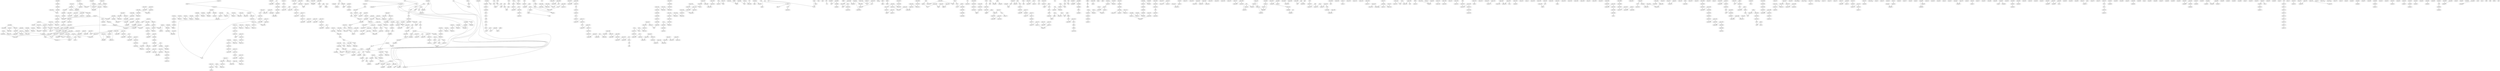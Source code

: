 digraph g
{

  /* list of nodes */
  "Int-Tn";
  "Int-Tn_1";
  "Int-Tn_2";
  "Int-Tn_3";
  "Int-Tn_4";
  "Int-Tn_6";
  "Int-Tn_7";
  "aacA-aphD";
  "aadK_2";
  "aadK_3";
  "aadK_4";
  "acm";
  "acpA_1";
  "acr3_1";
  "acr3_2";
  "adaA_4";
  "adcR";
  "agaC_5";
  "agrA";
  "alsE";
  "amt";
  "ant1";
  "aphA";
  "apt_2";
  "araC";
  "araQ_2";
  "arcB_2";
  "arsA_1";
  "arsA_2";
  "arsD_1";
  "arsD_2";
  "arsR";
  "asa1_1";
  "asa1_2";
  "asa1_3";
  "azoB";
  "baeS";
  "banIM";
  "bca";
  "bga_2";
  "bglA_1";
  "bglF_1";
  "bin3";
  "bin3_2";
  "blaI";
  "bsr";
  "cadA_2";
  "cas1";
  "cas2";
  "cas9_1";
  "cas9_2";
  "cdr_2";
  "celA_2";
  "cinA_1";
  "clpC_2";
  "clpP1";
  "cmpC";
  "copA_1";
  "copB_1";
  "copZ";
  "crp";
  "crr_2";
  "csn2";
  "csp";
  "cvfB";
  "cwlA";
  "dam";
  "dapE_2";
  "dctM";
  "dctP";
  "degA_1";
  "dfrD";
  "dgaE";
  "dgaE_1";
  "dgaE_2";
  "dgaF_1";
  "dgaF_2";
  "dinB_3";
  "dinF";
  "dinJ";
  "dnaC_3";
  "dnaJ_2";
  "doc";
  "dpnA";
  "dppE_10";
  "dppE_7";
  "dppE_9";
  "dps_2";
  "drrA_2";
  "dsbE";
  "epsJ";
  "erm";
  "esaA";
  "essB";
  "essC";
  "esxA";
  "ettA_1";
  "exoA_2";
  "exuR_2";
  "exuT";
  "fabG_1";
  "fliA";
  "frp";
  "fruA_3";
  "ftsK";
  "ftsK_2";
  "fur";
  "gabR";
  "gatA_1";
  "gatA_2";
  "gatA_3";
  "gatB_1";
  "gatC_1";
  "gatC_2";
  "gatC_3";
  "gbpA_1";
  "gelE";
  "glcB";
  "glpK_2";
  "gmuC_2";
  "gmuR_2";
  "gph_3";
  "gpmA_4";
  "group_1";
  "group_100";
  "group_1000";
  "group_1001";
  "group_1002";
  "group_1003";
  "group_1004";
  "group_1005";
  "group_1007";
  "group_1008";
  "group_1010";
  "group_1011";
  "group_1015";
  "group_1016";
  "group_1017";
  "group_1018";
  "group_1019";
  "group_1020";
  "group_1021";
  "group_1022";
  "group_1023";
  "group_1024";
  "group_1025";
  "group_1026";
  "group_1027";
  "group_1028";
  "group_1029";
  "group_1030";
  "group_1033";
  "group_1034";
  "group_1035";
  "group_1036";
  "group_1037";
  "group_1038";
  "group_1039";
  "group_1040";
  "group_1041";
  "group_1042";
  "group_1043";
  "group_1044";
  "group_1045";
  "group_1047";
  "group_1048";
  "group_1049";
  "group_105";
  "group_1050";
  "group_1053";
  "group_1054";
  "group_1055";
  "group_1056";
  "group_106";
  "group_1061";
  "group_1062";
  "group_1063";
  "group_1064";
  "group_1065";
  "group_1066";
  "group_1069";
  "group_107";
  "group_1072";
  "group_1073";
  "group_1075";
  "group_1077";
  "group_1078";
  "group_108";
  "group_1080";
  "group_1081";
  "group_1082";
  "group_1084";
  "group_1085";
  "group_1086";
  "group_1087";
  "group_1088";
  "group_1089";
  "group_109";
  "group_1090";
  "group_1091";
  "group_1092";
  "group_1093";
  "group_1095";
  "group_1096";
  "group_1097";
  "group_1098";
  "group_1099";
  "group_11";
  "group_110";
  "group_1100";
  "group_1101";
  "group_1102";
  "group_1104";
  "group_1105";
  "group_1106";
  "group_1107";
  "group_1108";
  "group_1109";
  "group_111";
  "group_1110";
  "group_1111";
  "group_1112";
  "group_1113";
  "group_1114";
  "group_1115";
  "group_1116";
  "group_1117";
  "group_1118";
  "group_1119";
  "group_112";
  "group_1120";
  "group_1122";
  "group_1123";
  "group_1124";
  "group_1125";
  "group_1126";
  "group_1127";
  "group_1128";
  "group_1129";
  "group_1130";
  "group_1131";
  "group_1132";
  "group_1133";
  "group_1134";
  "group_1135";
  "group_1136";
  "group_1137";
  "group_1138";
  "group_1139";
  "group_1140";
  "group_1141";
  "group_1142";
  "group_1143";
  "group_1144";
  "group_1147";
  "group_1148";
  "group_1150";
  "group_1152";
  "group_1153";
  "group_1154";
  "group_1156";
  "group_1157";
  "group_1158";
  "group_1159";
  "group_1160";
  "group_1161";
  "group_1162";
  "group_1165";
  "group_1166";
  "group_1170";
  "group_1172";
  "group_1173";
  "group_1174";
  "group_1175";
  "group_1176";
  "group_1177";
  "group_1178";
  "group_1179";
  "group_118";
  "group_1180";
  "group_1181";
  "group_1182";
  "group_1183";
  "group_1184";
  "group_1185";
  "group_1186";
  "group_1187";
  "group_1188";
  "group_1190";
  "group_1192";
  "group_1193";
  "group_1195";
  "group_1196";
  "group_1197";
  "group_1198";
  "group_1199";
  "group_12";
  "group_120";
  "group_1200";
  "group_1201";
  "group_1202";
  "group_1204";
  "group_1205";
  "group_1206";
  "group_1207";
  "group_1208";
  "group_1209";
  "group_1210";
  "group_1211";
  "group_1212";
  "group_1213";
  "group_1215";
  "group_1216";
  "group_1217";
  "group_1218";
  "group_1225";
  "group_1226";
  "group_1227";
  "group_1233";
  "group_1237";
  "group_1243";
  "group_1244";
  "group_1248";
  "group_1249";
  "group_1250";
  "group_1251";
  "group_1252";
  "group_1253";
  "group_1255";
  "group_1267";
  "group_1268";
  "group_1269";
  "group_1270";
  "group_1271";
  "group_1272";
  "group_1273";
  "group_1275";
  "group_1276";
  "group_1277";
  "group_1278";
  "group_1279";
  "group_128";
  "group_1280";
  "group_1281";
  "group_1282";
  "group_1284";
  "group_1285";
  "group_1286";
  "group_1287";
  "group_1288";
  "group_1289";
  "group_1290";
  "group_1291";
  "group_1292";
  "group_1293";
  "group_1297";
  "group_1298";
  "group_1299";
  "group_13";
  "group_1300";
  "group_1301";
  "group_1302";
  "group_1303";
  "group_1304";
  "group_1305";
  "group_1306";
  "group_1307";
  "group_1308";
  "group_1309";
  "group_1311";
  "group_1312";
  "group_1313";
  "group_1314";
  "group_1315";
  "group_1317";
  "group_1318";
  "group_1319";
  "group_1321";
  "group_1322";
  "group_1323";
  "group_1324";
  "group_1325";
  "group_1326";
  "group_1327";
  "group_1328";
  "group_1329";
  "group_1330";
  "group_1331";
  "group_1332";
  "group_1333";
  "group_1334";
  "group_1335";
  "group_1336";
  "group_1339";
  "group_1340";
  "group_1341";
  "group_1343";
  "group_1345";
  "group_1346";
  "group_1348";
  "group_1349";
  "group_135";
  "group_1350";
  "group_1351";
  "group_1352";
  "group_1353";
  "group_1354";
  "group_1355";
  "group_1356";
  "group_1357";
  "group_1358";
  "group_1359";
  "group_1360";
  "group_1361";
  "group_1362";
  "group_1363";
  "group_1364";
  "group_1366";
  "group_1367";
  "group_1368";
  "group_1369";
  "group_1370";
  "group_1371";
  "group_1372";
  "group_1373";
  "group_1374";
  "group_1375";
  "group_1376";
  "group_1377";
  "group_1380";
  "group_1381";
  "group_1382";
  "group_1383";
  "group_1384";
  "group_1385";
  "group_1386";
  "group_1387";
  "group_1391";
  "group_1392";
  "group_1393";
  "group_1394";
  "group_1395";
  "group_1396";
  "group_1397";
  "group_1398";
  "group_1399";
  "group_14";
  "group_140";
  "group_1400";
  "group_1401";
  "group_1402";
  "group_1404";
  "group_1405";
  "group_1406";
  "group_1407";
  "group_1408";
  "group_1409";
  "group_1410";
  "group_1411";
  "group_1412";
  "group_1413";
  "group_1414";
  "group_1415";
  "group_1416";
  "group_1417";
  "group_1418";
  "group_1419";
  "group_142";
  "group_1420";
  "group_1421";
  "group_1422";
  "group_1423";
  "group_1424";
  "group_1425";
  "group_1426";
  "group_1427";
  "group_1428";
  "group_1429";
  "group_143";
  "group_1430";
  "group_1432";
  "group_1433";
  "group_1434";
  "group_1435";
  "group_1436";
  "group_1437";
  "group_1438";
  "group_1440";
  "group_1441";
  "group_1442";
  "group_1443";
  "group_1444";
  "group_1445";
  "group_1446";
  "group_1447";
  "group_1448";
  "group_1449";
  "group_1450";
  "group_1451";
  "group_1452";
  "group_1453";
  "group_1454";
  "group_1455";
  "group_1456";
  "group_1458";
  "group_1459";
  "group_1460";
  "group_1463";
  "group_1464";
  "group_1465";
  "group_1466";
  "group_1467";
  "group_1469";
  "group_1470";
  "group_1473";
  "group_1474";
  "group_1475";
  "group_1479";
  "group_1480";
  "group_1481";
  "group_1482";
  "group_1483";
  "group_1484";
  "group_1485";
  "group_1489";
  "group_149";
  "group_1490";
  "group_1491";
  "group_1494";
  "group_1495";
  "group_1496";
  "group_1497";
  "group_1500";
  "group_1501";
  "group_1502";
  "group_1503";
  "group_1504";
  "group_1506";
  "group_1507";
  "group_1508";
  "group_1509";
  "group_1510";
  "group_1511";
  "group_1512";
  "group_1513";
  "group_1514";
  "group_1515";
  "group_1516";
  "group_1518";
  "group_1519";
  "group_1520";
  "group_1521";
  "group_1523";
  "group_1524";
  "group_1525";
  "group_1526";
  "group_1527";
  "group_1529";
  "group_1530";
  "group_1531";
  "group_1532";
  "group_1533";
  "group_1535";
  "group_1536";
  "group_1537";
  "group_1538";
  "group_1539";
  "group_1540";
  "group_1541";
  "group_1542";
  "group_1543";
  "group_1544";
  "group_1545";
  "group_1546";
  "group_1547";
  "group_1548";
  "group_1549";
  "group_155";
  "group_1550";
  "group_1551";
  "group_1552";
  "group_1553";
  "group_1554";
  "group_1555";
  "group_1558";
  "group_1559";
  "group_1561";
  "group_1562";
  "group_1563";
  "group_1567";
  "group_1568";
  "group_1570";
  "group_1571";
  "group_1573";
  "group_1574";
  "group_1575";
  "group_1577";
  "group_1584";
  "group_1585";
  "group_1586";
  "group_1587";
  "group_1588";
  "group_1589";
  "group_159";
  "group_1590";
  "group_1591";
  "group_1592";
  "group_1593";
  "group_1594";
  "group_1595";
  "group_1596";
  "group_1597";
  "group_1598";
  "group_1599";
  "group_16";
  "group_1600";
  "group_1601";
  "group_1602";
  "group_1605";
  "group_1606";
  "group_1607";
  "group_1608";
  "group_1609";
  "group_1610";
  "group_1611";
  "group_1614";
  "group_1616";
  "group_1621";
  "group_1623";
  "group_1624";
  "group_1625";
  "group_1630";
  "group_1631";
  "group_1632";
  "group_1633";
  "group_1634";
  "group_1635";
  "group_1636";
  "group_1637";
  "group_1638";
  "group_1639";
  "group_164";
  "group_1640";
  "group_1641";
  "group_1642";
  "group_1643";
  "group_1644";
  "group_1645";
  "group_1647";
  "group_1649";
  "group_165";
  "group_1653";
  "group_1654";
  "group_1660";
  "group_1661";
  "group_1662";
  "group_1663";
  "group_1664";
  "group_1665";
  "group_1666";
  "group_1667";
  "group_1668";
  "group_1669";
  "group_167";
  "group_1670";
  "group_1671";
  "group_1672";
  "group_1673";
  "group_1674";
  "group_1675";
  "group_1676";
  "group_1677";
  "group_1678";
  "group_1679";
  "group_1680";
  "group_1681";
  "group_1684";
  "group_1688";
  "group_1689";
  "group_169";
  "group_1690";
  "group_1691";
  "group_1692";
  "group_1693";
  "group_1694";
  "group_1695";
  "group_1696";
  "group_1697";
  "group_1698";
  "group_1699";
  "group_1700";
  "group_1701";
  "group_1702";
  "group_1703";
  "group_1704";
  "group_174";
  "group_176";
  "group_179";
  "group_188";
  "group_189";
  "group_19";
  "group_197";
  "group_198";
  "group_199";
  "group_2";
  "group_20";
  "group_200";
  "group_201";
  "group_204";
  "group_205";
  "group_206";
  "group_207";
  "group_208";
  "group_209";
  "group_210";
  "group_211";
  "group_212";
  "group_213";
  "group_214";
  "group_215";
  "group_216";
  "group_217";
  "group_218";
  "group_22";
  "group_222";
  "group_223";
  "group_227";
  "group_228";
  "group_229";
  "group_25";
  "group_270";
  "group_280";
  "group_291";
  "group_3";
  "group_30";
  "group_31";
  "group_32";
  "group_322";
  "group_329";
  "group_33";
  "group_331";
  "group_332";
  "group_341";
  "group_344";
  "group_350";
  "group_377";
  "group_38";
  "group_4";
  "group_40";
  "group_408";
  "group_409";
  "group_41";
  "group_410";
  "group_413";
  "group_420";
  "group_426";
  "group_43";
  "group_430";
  "group_431";
  "group_432";
  "group_433";
  "group_434";
  "group_447";
  "group_448";
  "group_450";
  "group_451";
  "group_453";
  "group_454";
  "group_457";
  "group_458";
  "group_459";
  "group_46";
  "group_460";
  "group_461";
  "group_463";
  "group_465";
  "group_466";
  "group_467";
  "group_468";
  "group_469";
  "group_47";
  "group_470";
  "group_471";
  "group_472";
  "group_474";
  "group_475";
  "group_477";
  "group_479";
  "group_48";
  "group_480";
  "group_481";
  "group_482";
  "group_483";
  "group_484";
  "group_485";
  "group_486";
  "group_487";
  "group_488";
  "group_490";
  "group_491";
  "group_493";
  "group_494";
  "group_495";
  "group_496";
  "group_498";
  "group_499";
  "group_5";
  "group_50";
  "group_500";
  "group_501";
  "group_502";
  "group_503";
  "group_504";
  "group_505";
  "group_506";
  "group_507";
  "group_508";
  "group_509";
  "group_51";
  "group_510";
  "group_511";
  "group_512";
  "group_513";
  "group_514";
  "group_515";
  "group_516";
  "group_518";
  "group_519";
  "group_520";
  "group_521";
  "group_522";
  "group_523";
  "group_524";
  "group_525";
  "group_526";
  "group_527";
  "group_528";
  "group_529";
  "group_530";
  "group_531";
  "group_532";
  "group_535";
  "group_536";
  "group_537";
  "group_538";
  "group_539";
  "group_540";
  "group_543";
  "group_544";
  "group_545";
  "group_55";
  "group_551";
  "group_552";
  "group_553";
  "group_554";
  "group_555";
  "group_556";
  "group_558";
  "group_559";
  "group_562";
  "group_563";
  "group_564";
  "group_565";
  "group_566";
  "group_567";
  "group_569";
  "group_571";
  "group_572";
  "group_573";
  "group_574";
  "group_575";
  "group_578";
  "group_579";
  "group_58";
  "group_580";
  "group_581";
  "group_583";
  "group_584";
  "group_585";
  "group_586";
  "group_587";
  "group_589";
  "group_59";
  "group_590";
  "group_591";
  "group_592";
  "group_593";
  "group_594";
  "group_595";
  "group_596";
  "group_597";
  "group_598";
  "group_6";
  "group_60";
  "group_600";
  "group_603";
  "group_605";
  "group_606";
  "group_607";
  "group_608";
  "group_609";
  "group_610";
  "group_611";
  "group_612";
  "group_613";
  "group_614";
  "group_615";
  "group_616";
  "group_617";
  "group_619";
  "group_620";
  "group_621";
  "group_622";
  "group_623";
  "group_625";
  "group_626";
  "group_627";
  "group_628";
  "group_638";
  "group_641";
  "group_642";
  "group_643";
  "group_644";
  "group_645";
  "group_646";
  "group_647";
  "group_648";
  "group_649";
  "group_650";
  "group_653";
  "group_654";
  "group_655";
  "group_656";
  "group_657";
  "group_659";
  "group_660";
  "group_661";
  "group_662";
  "group_663";
  "group_665";
  "group_666";
  "group_667";
  "group_668";
  "group_669";
  "group_67";
  "group_670";
  "group_672";
  "group_674";
  "group_675";
  "group_676";
  "group_677";
  "group_679";
  "group_680";
  "group_681";
  "group_682";
  "group_683";
  "group_684";
  "group_685";
  "group_687";
  "group_688";
  "group_689";
  "group_690";
  "group_691";
  "group_693";
  "group_694";
  "group_695";
  "group_696";
  "group_697";
  "group_70";
  "group_700";
  "group_703";
  "group_704";
  "group_706";
  "group_707";
  "group_708";
  "group_710";
  "group_711";
  "group_712";
  "group_713";
  "group_714";
  "group_715";
  "group_716";
  "group_717";
  "group_718";
  "group_72";
  "group_721";
  "group_722";
  "group_723";
  "group_724";
  "group_725";
  "group_726";
  "group_727";
  "group_728";
  "group_729";
  "group_730";
  "group_731";
  "group_732";
  "group_733";
  "group_734";
  "group_735";
  "group_737";
  "group_738";
  "group_739";
  "group_741";
  "group_742";
  "group_743";
  "group_744";
  "group_746";
  "group_747";
  "group_749";
  "group_752";
  "group_753";
  "group_754";
  "group_755";
  "group_756";
  "group_757";
  "group_758";
  "group_759";
  "group_76";
  "group_760";
  "group_761";
  "group_762";
  "group_763";
  "group_764";
  "group_767";
  "group_768";
  "group_769";
  "group_770";
  "group_771";
  "group_772";
  "group_773";
  "group_774";
  "group_775";
  "group_776";
  "group_777";
  "group_779";
  "group_78";
  "group_784";
  "group_785";
  "group_787";
  "group_788";
  "group_789";
  "group_791";
  "group_793";
  "group_795";
  "group_796";
  "group_797";
  "group_798";
  "group_799";
  "group_80";
  "group_800";
  "group_801";
  "group_802";
  "group_803";
  "group_804";
  "group_805";
  "group_806";
  "group_807";
  "group_808";
  "group_809";
  "group_810";
  "group_811";
  "group_812";
  "group_813";
  "group_814";
  "group_815";
  "group_816";
  "group_817";
  "group_818";
  "group_820";
  "group_821";
  "group_822";
  "group_823";
  "group_824";
  "group_825";
  "group_826";
  "group_827";
  "group_828";
  "group_829";
  "group_830";
  "group_832";
  "group_833";
  "group_834";
  "group_835";
  "group_836";
  "group_837";
  "group_840";
  "group_842";
  "group_843";
  "group_844";
  "group_845";
  "group_846";
  "group_851";
  "group_852";
  "group_854";
  "group_865";
  "group_866";
  "group_867";
  "group_868";
  "group_869";
  "group_87";
  "group_870";
  "group_871";
  "group_872";
  "group_873";
  "group_874";
  "group_875";
  "group_876";
  "group_877";
  "group_878";
  "group_879";
  "group_880";
  "group_881";
  "group_883";
  "group_884";
  "group_885";
  "group_886";
  "group_887";
  "group_889";
  "group_891";
  "group_892";
  "group_894";
  "group_897";
  "group_9";
  "group_901";
  "group_902";
  "group_903";
  "group_904";
  "group_905";
  "group_906";
  "group_907";
  "group_908";
  "group_909";
  "group_910";
  "group_911";
  "group_912";
  "group_913";
  "group_914";
  "group_915";
  "group_916";
  "group_917";
  "group_918";
  "group_919";
  "group_920";
  "group_921";
  "group_922";
  "group_923";
  "group_924";
  "group_926";
  "group_927";
  "group_928";
  "group_929";
  "group_930";
  "group_931";
  "group_933";
  "group_934";
  "group_935";
  "group_936";
  "group_937";
  "group_938";
  "group_939";
  "group_941";
  "group_942";
  "group_943";
  "group_944";
  "group_945";
  "group_946";
  "group_947";
  "group_948";
  "group_949";
  "group_95";
  "group_950";
  "group_951";
  "group_953";
  "group_954";
  "group_955";
  "group_956";
  "group_957";
  "group_958";
  "group_959";
  "group_96";
  "group_960";
  "group_961";
  "group_962";
  "group_963";
  "group_964";
  "group_965";
  "group_966";
  "group_967";
  "group_968";
  "group_970";
  "group_971";
  "group_972";
  "group_973";
  "group_974";
  "group_975";
  "group_976";
  "group_977";
  "group_978";
  "group_979";
  "group_980";
  "group_981";
  "group_982";
  "group_983";
  "group_985";
  "group_986";
  "group_987";
  "group_988";
  "group_989";
  "group_99";
  "group_990";
  "group_991";
  "group_992";
  "group_993";
  "group_994";
  "group_995";
  "group_996";
  "group_997";
  "group_998";
  "group_999";
  "gseA";
  "hemH";
  "hhaIM_1";
  "hin_1";
  "hpaIIM";
  "hsdR";
  "hssS";
  "hxlB_1";
  "hxlB_2";
  "hxlB_3";
  "iap_1";
  "immA";
  "immR";
  "immR_1";
  "immR_2";
  "inlJ";
  "intQ";
  "iolA";
  "iolB";
  "iolC_1";
  "iolD";
  "iolE_1";
  "iolE_2";
  "iolG";
  "iolX";
  "irtA";
  "lacR_1";
  "lagD";
  "levD_2";
  "levE_2";
  "levS_1";
  "levS_2";
  "lgt_2";
  "lhpI";
  "licA_1";
  "licC_3";
  "lmrA";
  "lptB";
  "ltaS2";
  "ltrA";
  "lyc";
  "lytA_1";
  "macB_3";
  "malL_2";
  "manP_1";
  "manP_2";
  "manP_3";
  "manR_1";
  "manR_2";
  "manR_3";
  "manX_6";
  "manX_7";
  "manZ_10";
  "manZ_8";
  "mazF_2";
  "mazF_3";
  "mco";
  "mepM";
  "mftC";
  "mntB_2";
  "mntR";
  "moaA2";
  "moeZ";
  "msmE";
  "mtlR_1";
  "nagC";
  "nanE_2";
  "natA_1";
  "natA_2";
  "natA_4";
  "natA_5";
  "natR";
  "ndvA";
  "nisP";
  "oppA_2";
  "panB";
  "panC";
  "panD";
  "pezT";
  "pgdA_1";
  "pgdA_2";
  "pgdS";
  "pglH";
  "pimB";
  "pinR";
  "pre";
  "prgT_1";
  "prgT_2";
  "purL_2";
  "purU";
  "qorB";
  "qseB";
  "queE";
  "radD";
  "rbn_2";
  "recF_1";
  "rfbB";
  "rhaA";
  "rhaB";
  "rhaD";
  "rhaM";
  "rhaR";
  "rhaS_1";
  "ribZ_3";
  "rpe_2";
  "rpe_3";
  "rpiB";
  "rpmF_2";
  "rpmF_3";
  "rpsN2_2";
  "scrB";
  "sdpR";
  "sftA";
  "siaQ";
  "sigW";
  "sle1";
  "sle1_1";
  "sle1_3";
  "sle1_4";
  "smc_1";
  "smc_4";
  "smc_5";
  "soj_2";
  "soj_3";
  "sorA_6";
  "sorD";
  "sphR";
  "srlR_1";
  "ssaB";
  "ssbA";
  "ssb_1";
  "ssb_2";
  "ssb_4";
  "sspB";
  "sstT_2";
  "sstT_3";
  "tagA";
  "tagD";
  "tarD";
  "tarK";
  "tauB";
  "tipA_2";
  "traC";
  "ttuB";
  "ugl";
  "ugpA";
  "ulaB_2";
  "ulaC_2";
  "wbbD";
  "wecD";
  "wfgD";
  "xerC_2";
  "xerC_3";
  "xerC_4";
  "xerC_5";
  "xerD_2";
  "xre_1";
  "xre_2";
  "xylA";
  "xylB_2";
  "yadH_2";
  "yafQ";
  "ybbW_2";
  "yddE_2";
  "yesR";
  "yfkN_2";
  "yhdJ";
  "yidK";
  "yjcD";
  "yjiA_2";
  "yknY_4";
  "ykoD_3";
  "ykoT";
  "yncB_1";
  "yncB_2";
  "ytrF";
  "yurK_1";
  "yurK_2";
  "yxlF";
  "yydF";
  "yydH";
  "yydI";
  "yydJ";
  "ziaR";
  "zinT";
  "zntR";
  "znuC_3";

  /* list of edges */
  "Int-Tn_3" -> "group_513" [weight = "1"];
  "Int-Tn_6" -> "group_514" [weight = "1"];
  "aadK_2" -> "aacA-aphD" [weight = "1"];
  "aadK_3" -> "wecD" [weight = "1"];
  "acm" -> "group_837" [weight = "1"];
  "acpA_1" -> "group_883" [weight = "1"];
  "acr3_2" -> "acr3_1" [weight = "1"];
  "acr3_2" -> "cdr_2" [weight = "1"];
  "agaC_5" -> "group_703" [weight = "1"];
  "agrA" -> "group_927" [weight = "1"];
  "amt" -> "group_1571" [weight = "1"];
  "amt" -> "group_1573" [weight = "1"];
  "aphA" -> "aadK_4" [weight = "1"];
  "aphA" -> "wecD" [weight = "1"];
  "apt_2" -> "aadK_4" [weight = "1"];
  "araC" -> "group_1558" [weight = "1"];
  "araQ_2" -> "group_846" [weight = "0.5"];
  "araQ_2" -> "ugpA" [weight = "0.5"];
  "arcB_2" -> "group_1467" [weight = "1"];
  "arsA_1" -> "sdpR" [weight = "1"];
  "arsA_2" -> "acr3_1" [weight = "1"];
  "arsD_1" -> "arsA_1" [weight = "1"];
  "arsD_2" -> "arsR" [weight = "1"];
  "arsR" -> "arsA_2" [weight = "1"];
  "asa1_1" -> "group_515" [weight = "1"];
  "asa1_2" -> "group_1317" [weight = "1"];
  "asa1_2" -> "smc_4" [weight = "1"];
  "asa1_3" -> "group_1455" [weight = "1"];
  "asa1_3" -> "group_516" [weight = "1"];
  "azoB" -> "group_749" [weight = "1"];
  "azoB" -> "qorB" [weight = "1"];
  "baeS" -> "group_901" [weight = "1"];
  "bca" -> "araC" [weight = "1"];
  "bga_2" -> "gmuC_2" [weight = "1"];
  "bin3_2" -> "bin3" [weight = "1"];
  "bin3_2" -> "group_1561" [weight = "1"];
  "blaI" -> "copA_1" [weight = "1"];
  "blaI" -> "group_894" [weight = "1"];
  "cas2" -> "cas1" [weight = "0.5"];
  "cas2" -> "csn2" [weight = "0.5"];
  "cas9_1" -> "cas1" [weight = "1"];
  "cas9_1" -> "cas9_2" [weight = "1"];
  "cas9_2" -> "cas1" [weight = "1"];
  "celA_2" -> "group_854" [weight = "1"];
  "celA_2" -> "inlJ" [weight = "1"];
  "celA_2" -> "yidK" [weight = "0.5"];
  "clpC_2" -> "group_693" [weight = "1"];
  "clpP1" -> "group_968" [weight = "1"];
  "copA_1" -> "group_897" [weight = "1"];
  "copZ" -> "cadA_2" [weight = "1"];
  "copZ" -> "dps_2" [weight = "1"];
  "crr_2" -> "group_1567" [weight = "1"];
  "csn2" -> "group_1002" [weight = "1"];
  "cvfB" -> "fur" [weight = "0.5"];
  "dctM" -> "adaA_4" [weight = "1"];
  "dgaE" -> "dgaE" [weight = "0.5"];
  "dgaF_1" -> "dgaE_1" [weight = "1"];
  "dgaF_2" -> "dgaE_2" [weight = "1"];
  "dinF" -> "gpmA_4" [weight = "1"];
  "dinF" -> "group_1653" [weight = "1"];
  "dinJ" -> "yafQ" [weight = "1"];
  "dnaC_3" -> "group_483" [weight = "1"];
  "dnaC_3" -> "group_951" [weight = "1"];
  "dnaJ_2" -> "dfrD" [weight = "1"];
  "dnaJ_2" -> "group_1053" [weight = "1"];
  "doc" -> "group_1255" [weight = "1"];
  "dps_2" -> "crp" [weight = "1"];
  "dsbE" -> "group_1500" [weight = "1"];
  "epsJ" -> "group_603" [weight = "1"];
  "epsJ" -> "rfbB" [weight = "1"];
  "esaA" -> "esxA" [weight = "1"];
  "essB" -> "essC" [weight = "1"];
  "essB" -> "group_764" [weight = "1"];
  "essC" -> "group_767" [weight = "1"];
  "ettA_1" -> "tauB" [weight = "1"];
  "exoA_2" -> "group_739" [weight = "1"];
  "exoA_2" -> "group_741" [weight = "1"];
  "exuR_2" -> "group_865" [weight = "1"];
  "fabG_1" -> "hxlB_1" [weight = "1"];
  "fabG_1" -> "rpe_2" [weight = "1"];
  "fliA" -> "group_222" [weight = "1"];
  "fruA_3" -> "alsE" [weight = "0.5"];
  "ftsK_2" -> "group_687" [weight = "1"];
  "ftsK" -> "group_595" [weight = "1"];
  "ftsK" -> "group_596" [weight = "1"];
  "gatA_1" -> "group_1237" [weight = "1"];
  "gatA_1" -> "hxlB_2" [weight = "1"];
  "gatA_2" -> "manR_3" [weight = "1"];
  "gatB_1" -> "group_1233" [weight = "1"];
  "gatC_1" -> "gatB_1" [weight = "1"];
  "gatC_2" -> "group_1237" [weight = "1"];
  "gatC_2" -> "rpiB" [weight = "1"];
  "gatC_3" -> "gatA_2" [weight = "1"];
  "gelE" -> "group_1473" [weight = "1"];
  "glcB" -> "crr_2" [weight = "1"];
  "glcB" -> "nanE_2" [weight = "1"];
  "gmuR_2" -> "group_1660" [weight = "1"];
  "gmuR_2" -> "sstT_3" [weight = "1"];
  "gpmA_4" -> "purU" [weight = "1"];
  "group_1000" -> "group_999" [weight = "1"];
  "group_1001" -> "group_1000" [weight = "1"];
  "group_1003" -> "group_1004" [weight = "1"];
  "group_1004" -> "group_1005" [weight = "1"];
  "group_1005" -> "mftC" [weight = "1"];
  "group_1007" -> "group_1008" [weight = "1"];
  "group_100" -> "group_565" [weight = "1"];
  "group_1015" -> "group_1016" [weight = "1"];
  "group_1020" -> "group_1019" [weight = "1"];
  "group_1020" -> "group_1021" [weight = "1"];
  "group_1022" -> "group_1021" [weight = "1"];
  "group_1022" -> "group_1023" [weight = "1"];
  "group_1029" -> "group_1028" [weight = "1"];
  "group_1029" -> "group_1030" [weight = "1"];
  "group_1033" -> "group_1034" [weight = "1"];
  "group_1034" -> "dppE_9" [weight = "1"];
  "group_1035" -> "group_1036" [weight = "1"];
  "group_1037" -> "group_1036" [weight = "1"];
  "group_1037" -> "group_1038" [weight = "1"];
  "group_1039" -> "group_1040" [weight = "1"];
  "group_1040" -> "group_1041" [weight = "1"];
  "group_1042" -> "group_1041" [weight = "1"];
  "group_1042" -> "group_1043" [weight = "1"];
  "group_1043" -> "group_1044" [weight = "1"];
  "group_1045" -> "group_1044" [weight = "1"];
  "group_1045" -> "group_491" [weight = "1"];
  "group_1047" -> "erm" [weight = "1"];
  "group_1047" -> "soj_3" [weight = "1"];
  "group_1049" -> "group_1050" [weight = "1"];
  "group_1049" -> "group_494" [weight = "1"];
  "group_1050" -> "dfrD" [weight = "1"];
  "group_1053" -> "group_1054" [weight = "1"];
  "group_1055" -> "group_1056" [weight = "1"];
  "group_1056" -> "cadA_2" [weight = "1"];
  "group_1061" -> "group_433" [weight = "1"];
  "group_1062" -> "aacA-aphD" [weight = "1"];
  "group_1063" -> "group_1064" [weight = "1"];
  "group_1065" -> "group_1064" [weight = "1"];
  "group_1066" -> "tarK" [weight = "1"];
  "group_106" -> "group_105" [weight = "1"];
  "group_1072" -> "group_1073" [weight = "1"];
  "group_1078" -> "group_1077" [weight = "1"];
  "group_1078" -> "natR" [weight = "1"];
  "group_107" -> "group_110" [weight = "1"];
  "group_107" -> "group_291" [weight = "1"];
  "group_1080" -> "group_1081" [weight = "1"];
  "group_1082" -> "group_1081" [weight = "1"];
  "group_1084" -> "sigW" [weight = "1"];
  "group_1086" -> "group_1085" [weight = "1"];
  "group_1088" -> "group_1089" [weight = "1"];
  "group_108" -> "group_107" [weight = "1"];
  "group_108" -> "group_110" [weight = "1"];
  "group_1090" -> "group_1089" [weight = "1"];
  "group_1091" -> "Int-Tn_1" [weight = "1"];
  "group_1095" -> "group_1096" [weight = "1"];
  "group_1096" -> "group_1097" [weight = "1"];
  "group_1097" -> "group_505" [weight = "1"];
  "group_1099" -> "group_1098" [weight = "1"];
  "group_1100" -> "group_1099" [weight = "1"];
  "group_1100" -> "group_1101" [weight = "1"];
  "group_1102" -> "group_1101" [weight = "1"];
  "group_1102" -> "smc_1" [weight = "1"];
  "group_1104" -> "group_1105" [weight = "1"];
  "group_1105" -> "group_1106" [weight = "1"];
  "group_1107" -> "group_1106" [weight = "1"];
  "group_1107" -> "group_1108" [weight = "1"];
  "group_1108" -> "group_1109" [weight = "1"];
  "group_110" -> "group_109" [weight = "1"];
  "group_110" -> "group_583" [weight = "1"];
  "group_1110" -> "group_1109" [weight = "1"];
  "group_1110" -> "group_1111" [weight = "1"];
  "group_1111" -> "group_1112" [weight = "1"];
  "group_1113" -> "group_1112" [weight = "1"];
  "group_1113" -> "group_1114" [weight = "1"];
  "group_1115" -> "group_1114" [weight = "1"];
  "group_1115" -> "group_1116" [weight = "1"];
  "group_1117" -> "group_1116" [weight = "1"];
  "group_1117" -> "group_1118" [weight = "1"];
  "group_1118" -> "group_1119" [weight = "1"];
  "group_1119" -> "group_1120" [weight = "1"];
  "group_111" -> "group_583" [weight = "1"];
  "group_1120" -> "dpnA" [weight = "1"];
  "group_1122" -> "dpnA" [weight = "1"];
  "group_1122" -> "group_1123" [weight = "1"];
  "group_1123" -> "group_1124" [weight = "1"];
  "group_1124" -> "group_1125" [weight = "1"];
  "group_1127" -> "group_1128" [weight = "1"];
  "group_1128" -> "group_1129" [weight = "1"];
  "group_1129" -> "group_1130" [weight = "1"];
  "group_112" -> "group_111" [weight = "1"];
  "group_112" -> "group_583" [weight = "1"];
  "group_1131" -> "group_1130" [weight = "1"];
  "group_1131" -> "group_1132" [weight = "1"];
  "group_1132" -> "group_32" [weight = "1"];
  "group_1134" -> "group_1133" [weight = "1"];
  "group_1134" -> "group_1135" [weight = "1"];
  "group_1135" -> "group_1136" [weight = "1"];
  "group_1136" -> "group_1137" [weight = "1"];
  "group_1138" -> "group_1137" [weight = "1"];
  "group_1138" -> "group_1139" [weight = "1"];
  "group_1140" -> "group_1139" [weight = "1"];
  "group_1141" -> "group_1140" [weight = "1"];
  "group_1141" -> "group_1142" [weight = "1"];
  "group_1142" -> "group_1143" [weight = "1"];
  "group_1143" -> "group_1144" [weight = "1"];
  "group_1147" -> "group_1148" [weight = "1"];
  "group_1147" -> "xre_1" [weight = "1"];
  "group_1148" -> "Int-Tn_2" [weight = "1"];
  "group_1156" -> "group_1157" [weight = "1"];
  "group_1159" -> "group_1160" [weight = "1"];
  "group_1159" -> "group_459" [weight = "1"];
  "group_1162" -> "group_1161" [weight = "1"];
  "group_1162" -> "yjcD" [weight = "1"];
  "group_1166" -> "group_1165" [weight = "1"];
  "group_1166" -> "pinR" [weight = "1"];
  "group_1173" -> "group_1172" [weight = "1"];
  "group_1173" -> "group_1174" [weight = "1"];
  "group_1174" -> "group_1175" [weight = "1"];
  "group_1175" -> "group_1176" [weight = "1"];
  "group_1177" -> "group_1176" [weight = "1"];
  "group_1177" -> "group_1178" [weight = "1"];
  "group_1178" -> "group_1179" [weight = "1"];
  "group_1179" -> "group_1180" [weight = "1"];
  "group_1181" -> "group_1180" [weight = "1"];
  "group_1181" -> "group_1182" [weight = "1"];
  "group_1183" -> "group_1182" [weight = "1"];
  "group_1183" -> "group_1184" [weight = "1"];
  "group_1185" -> "group_1184" [weight = "1"];
  "group_1185" -> "group_1186" [weight = "1"];
  "group_1186" -> "group_1187" [weight = "1"];
  "group_1187" -> "group_1188" [weight = "1"];
  "group_1190" -> "Int-Tn_4" [weight = "1"];
  "group_1192" -> "Int-Tn_4" [weight = "1"];
  "group_1192" -> "group_1193" [weight = "1"];
  "group_1193" -> "hsdR" [weight = "1"];
  "group_1195" -> "hsdR" [weight = "1"];
  "group_1196" -> "group_99" [weight = "1"];
  "group_1197" -> "group_1198" [weight = "1"];
  "group_1199" -> "group_1200" [weight = "1"];
  "group_1202" -> "group_1201" [weight = "1"];
  "group_1204" -> "group_1205" [weight = "1"];
  "group_1206" -> "group_1205" [weight = "1"];
  "group_1206" -> "group_1207" [weight = "1"];
  "group_1207" -> "group_1208" [weight = "1"];
  "group_1208" -> "group_1209" [weight = "1"];
  "group_1212" -> "group_1211" [weight = "1"];
  "group_1213" -> "mazF_2" [weight = "1"];
  "group_1216" -> "group_1217" [weight = "1"];
  "group_1218" -> "group_1217" [weight = "1"];
  "group_1225" -> "Int-Tn" [weight = "1"];
  "group_1226" -> "group_1227" [weight = "1"];
  "group_1227" -> "hxlB_1" [weight = "1"];
  "group_1233" -> "mtlR_1" [weight = "1"];
  "group_1244" -> "gatC_3" [weight = "1"];
  "group_1244" -> "group_1243" [weight = "1"];
  "group_1250" -> "group_1249" [weight = "1"];
  "group_1250" -> "group_1251" [weight = "1"];
  "group_1252" -> "group_1251" [weight = "1"];
  "group_1252" -> "sle1_1" [weight = "1"];
  "group_1253" -> "group_350" [weight = "1"];
  "group_1267" -> "group_1268" [weight = "1"];
  "group_1269" -> "group_1268" [weight = "1"];
  "group_1269" -> "group_1270" [weight = "1"];
  "group_1270" -> "fliA" [weight = "1"];
  "group_1272" -> "group_1271" [weight = "1"];
  "group_1272" -> "group_1273" [weight = "1"];
  "group_1273" -> "levS_1" [weight = "1"];
  "group_1276" -> "group_1275" [weight = "1"];
  "group_1276" -> "group_1277" [weight = "1"];
  "group_1277" -> "group_1278" [weight = "1"];
  "group_1278" -> "group_1279" [weight = "1"];
  "group_1279" -> "group_1280" [weight = "1"];
  "group_1281" -> "group_1280" [weight = "1"];
  "group_1281" -> "group_1282" [weight = "1"];
  "group_1285" -> "group_1284" [weight = "1"];
  "group_1286" -> "group_1285" [weight = "1"];
  "group_1286" -> "group_1287" [weight = "1"];
  "group_1287" -> "group_1288" [weight = "1"];
  "group_1289" -> "group_1288" [weight = "1"];
  "group_1289" -> "group_1290" [weight = "1"];
  "group_1290" -> "group_1291" [weight = "1"];
  "group_1292" -> "group_1291" [weight = "1"];
  "group_1292" -> "group_1293" [weight = "1"];
  "group_1297" -> "group_1298" [weight = "1"];
  "group_1298" -> "group_1299" [weight = "1"];
  "group_1299" -> "group_1300" [weight = "1"];
  "group_12" -> "group_11" [weight = "1"];
  "group_1301" -> "group_1300" [weight = "1"];
  "group_1301" -> "group_1302" [weight = "1"];
  "group_1303" -> "group_1302" [weight = "1"];
  "group_1303" -> "group_1304" [weight = "1"];
  "group_1304" -> "group_1305" [weight = "1"];
  "group_1305" -> "group_1306" [weight = "1"];
  "group_1306" -> "group_1307" [weight = "1"];
  "group_1307" -> "group_1308" [weight = "1"];
  "group_1308" -> "group_1309" [weight = "1"];
  "group_1309" -> "sftA" [weight = "1"];
  "group_1311" -> "sftA" [weight = "1"];
  "group_1312" -> "group_1311" [weight = "1"];
  "group_1312" -> "group_1313" [weight = "1"];
  "group_1313" -> "group_1314" [weight = "1"];
  "group_1314" -> "group_1315" [weight = "1"];
  "group_1317" -> "group_1318" [weight = "1"];
  "group_1318" -> "group_1319" [weight = "1"];
  "group_1321" -> "group_1322" [weight = "1"];
  "group_1323" -> "group_1322" [weight = "1"];
  "group_1324" -> "group_1323" [weight = "1"];
  "group_1324" -> "group_1325" [weight = "1"];
  "group_1325" -> "group_1326" [weight = "1"];
  "group_1326" -> "group_1327" [weight = "1"];
  "group_1328" -> "group_1327" [weight = "1"];
  "group_1328" -> "group_1329" [weight = "1"];
  "group_1330" -> "group_1329" [weight = "1"];
  "group_1331" -> "group_1330" [weight = "1"];
  "group_1331" -> "group_1332" [weight = "1"];
  "group_1333" -> "group_1332" [weight = "1"];
  "group_1333" -> "group_1334" [weight = "1"];
  "group_1339" -> "yknY_4" [weight = "1"];
  "group_1341" -> "natA_4" [weight = "1"];
  "group_1351" -> "group_1350" [weight = "1"];
  "group_1351" -> "group_1352" [weight = "1"];
  "group_1353" -> "group_1354" [weight = "1"];
  "group_1356" -> "gatA_3" [weight = "1"];
  "group_1358" -> "group_1359" [weight = "1"];
  "group_1359" -> "group_1360" [weight = "1"];
  "group_1361" -> "group_1360" [weight = "1"];
  "group_1361" -> "group_1362" [weight = "1"];
  "group_1362" -> "group_1363" [weight = "1"];
  "group_1363" -> "group_1364" [weight = "1"];
  "group_1364" -> "xerC_3" [weight = "1"];
  "group_1366" -> "group_1367" [weight = "1"];
  "group_1368" -> "group_1367" [weight = "1"];
  "group_1368" -> "group_201" [weight = "1"];
  "group_1369" -> "group_1370" [weight = "1"];
  "group_1369" -> "group_201" [weight = "1"];
  "group_1370" -> "group_486" [weight = "1"];
  "group_1371" -> "group_486" [weight = "1"];
  "group_1371" -> "group_508" [weight = "1"];
  "group_1372" -> "group_1373" [weight = "1"];
  "group_1374" -> "group_1373" [weight = "1"];
  "group_1374" -> "group_1375" [weight = "1"];
  "group_1376" -> "group_208" [weight = "1"];
  "group_1376" -> "group_514" [weight = "1"];
  "group_1380" -> "group_469" [weight = "1"];
  "group_1380" -> "ssbA" [weight = "1"];
  "group_1382" -> "group_1381" [weight = "1"];
  "group_1382" -> "group_1383" [weight = "1"];
  "group_1383" -> "group_1384" [weight = "1"];
  "group_1385" -> "group_1384" [weight = "1"];
  "group_1385" -> "group_521" [weight = "1"];
  "group_1386" -> "group_1387" [weight = "1"];
  "group_1386" -> "group_523" [weight = "1"];
  "group_1387" -> "immR_2" [weight = "1"];
  "group_1394" -> "group_1393" [weight = "1"];
  "group_1394" -> "group_1395" [weight = "1"];
  "group_1396" -> "group_1395" [weight = "1"];
  "group_1397" -> "group_1396" [weight = "1"];
  "group_1397" -> "group_1398" [weight = "1"];
  "group_1399" -> "group_1400" [weight = "1"];
  "group_1400" -> "group_1401" [weight = "1"];
  "group_1401" -> "group_1402" [weight = "1"];
  "group_1402" -> "dppE_7" [weight = "1"];
  "group_1404" -> "dppE_7" [weight = "1"];
  "group_1405" -> "group_1404" [weight = "1"];
  "group_1406" -> "group_1405" [weight = "1"];
  "group_1407" -> "group_1408" [weight = "1"];
  "group_1408" -> "group_1409" [weight = "1"];
  "group_1410" -> "group_491" [weight = "1"];
  "group_1412" -> "group_1411" [weight = "1"];
  "group_1414" -> "group_1413" [weight = "1"];
  "group_1415" -> "group_1414" [weight = "1"];
  "group_1415" -> "group_1416" [weight = "1"];
  "group_1416" -> "group_1417" [weight = "1"];
  "group_1417" -> "group_498" [weight = "1"];
  "group_1419" -> "group_1418" [weight = "1"];
  "group_1419" -> "group_1420" [weight = "1"];
  "group_1420" -> "group_1421" [weight = "1"];
  "group_1422" -> "group_1421" [weight = "1"];
  "group_1422" -> "group_1423" [weight = "1"];
  "group_1423" -> "group_1424" [weight = "1"];
  "group_1425" -> "group_1424" [weight = "1"];
  "group_1425" -> "group_1426" [weight = "1"];
  "group_1426" -> "group_1427" [weight = "1"];
  "group_1428" -> "group_1427" [weight = "1"];
  "group_1428" -> "group_1429" [weight = "1"];
  "group_142" -> "group_143" [weight = "1"];
  "group_1430" -> "group_1429" [weight = "1"];
  "group_1432" -> "group_693" [weight = "1"];
  "group_1433" -> "group_1434" [weight = "1"];
  "group_1434" -> "group_1435" [weight = "1"];
  "group_1436" -> "group_1435" [weight = "1"];
  "group_1437" -> "group_1436" [weight = "1"];
  "group_1437" -> "group_1438" [weight = "1"];
  "group_1438" -> "mazF_3" [weight = "1"];
  "group_1440" -> "group_1441" [weight = "1"];
  "group_1440" -> "mazF_3" [weight = "1"];
  "group_1441" -> "group_1442" [weight = "1"];
  "group_1443" -> "group_1442" [weight = "1"];
  "group_1443" -> "group_1444" [weight = "1"];
  "group_1444" -> "group_1445" [weight = "1"];
  "group_1446" -> "group_1445" [weight = "1"];
  "group_1446" -> "group_1447" [weight = "1"];
  "group_1447" -> "group_1448" [weight = "1"];
  "group_1449" -> "group_1448" [weight = "1"];
  "group_1449" -> "group_1450" [weight = "1"];
  "group_1451" -> "group_1450" [weight = "1"];
  "group_1451" -> "group_1452" [weight = "1"];
  "group_1452" -> "group_1453" [weight = "1"];
  "group_1453" -> "group_1454" [weight = "1"];
  "group_1454" -> "group_516" [weight = "1"];
  "group_1455" -> "group_1456" [weight = "1"];
  "group_1456" -> "group_518" [weight = "1"];
  "group_1458" -> "group_1459" [weight = "1"];
  "group_1460" -> "group_1459" [weight = "1"];
  "group_1460" -> "sorD" [weight = "1"];
  "group_1463" -> "group_1464" [weight = "1"];
  "group_1463" -> "manZ_8" [weight = "1"];
  "group_1465" -> "group_1464" [weight = "1"];
  "group_1465" -> "group_1466" [weight = "1"];
  "group_1466" -> "group_1467" [weight = "1"];
  "group_1469" -> "arcB_2" [weight = "1"];
  "group_1469" -> "group_1470" [weight = "1"];
  "group_1473" -> "group_466" [weight = "1"];
  "group_1475" -> "group_1474" [weight = "1"];
  "group_1475" -> "xerC_4" [weight = "1"];
  "group_1479" -> "gmuC_2" [weight = "1"];
  "group_1480" -> "group_1479" [weight = "1"];
  "group_1480" -> "group_1481" [weight = "1"];
  "group_1482" -> "group_1481" [weight = "1"];
  "group_1482" -> "group_1483" [weight = "1"];
  "group_1484" -> "group_1485" [weight = "1"];
  "group_1485" -> "panD" [weight = "1"];
  "group_1490" -> "group_1489" [weight = "1"];
  "group_1490" -> "group_1491" [weight = "1"];
  "group_1494" -> "group_1495" [weight = "1"];
  "group_1494" -> "qseB" [weight = "1"];
  "group_1495" -> "group_1496" [weight = "1"];
  "group_1496" -> "group_1497" [weight = "1"];
  "group_14" -> "group_99" [weight = "0.5"];
  "group_1501" -> "group_1500" [weight = "1"];
  "group_1501" -> "group_1502" [weight = "1"];
  "group_1502" -> "group_528" [weight = "1"];
  "group_1503" -> "group_1504" [weight = "1"];
  "group_1509" -> "group_1508" [weight = "1"];
  "group_1510" -> "group_209" [weight = "1"];
  "group_1510" -> "group_485" [weight = "1"];
  "group_1511" -> "group_484" [weight = "1"];
  "group_1511" -> "group_485" [weight = "1"];
  "group_1512" -> "dnaC_3" [weight = "1"];
  "group_1512" -> "group_482" [weight = "1"];
  "group_1513" -> "group_479" [weight = "1"];
  "group_1513" -> "group_480" [weight = "1"];
  "group_1515" -> "group_1516" [weight = "1"];
  "group_1519" -> "group_1520" [weight = "1"];
  "group_1521" -> "group_830" [weight = "1"];
  "group_1523" -> "xre_2" [weight = "1"];
  "group_1524" -> "group_1523" [weight = "1"];
  "group_1524" -> "group_1525" [weight = "1"];
  "group_1527" -> "cwlA" [weight = "1"];
  "group_1527" -> "group_1526" [weight = "1"];
  "group_1529" -> "cwlA" [weight = "1"];
  "group_1529" -> "group_1530" [weight = "1"];
  "group_1531" -> "group_1530" [weight = "1"];
  "group_1531" -> "group_1532" [weight = "1"];
  "group_1532" -> "group_1533" [weight = "1"];
  "group_1535" -> "group_1536" [weight = "1"];
  "group_1537" -> "group_1536" [weight = "1"];
  "group_1537" -> "group_1538" [weight = "1"];
  "group_1538" -> "group_1539" [weight = "1"];
  "group_1539" -> "group_1540" [weight = "1"];
  "group_1540" -> "group_1541" [weight = "1"];
  "group_1542" -> "group_1541" [weight = "1"];
  "group_1543" -> "group_1542" [weight = "1"];
  "group_1543" -> "group_1544" [weight = "1"];
  "group_1544" -> "group_1545" [weight = "1"];
  "group_1545" -> "group_1546" [weight = "1"];
  "group_1547" -> "group_1546" [weight = "1"];
  "group_1547" -> "group_1548" [weight = "1"];
  "group_1548" -> "group_1549" [weight = "1"];
  "group_1550" -> "group_1549" [weight = "1"];
  "group_1551" -> "group_1550" [weight = "1"];
  "group_1551" -> "group_1552" [weight = "1"];
  "group_1552" -> "group_1553" [weight = "1"];
  "group_1553" -> "group_1554" [weight = "1"];
  "group_1554" -> "group_1555" [weight = "1"];
  "group_1558" -> "group_1559" [weight = "1"];
  "group_1559" -> "bin3" [weight = "1"];
  "group_1561" -> "group_1562" [weight = "1"];
  "group_1563" -> "group_1562" [weight = "1"];
  "group_1563" -> "nanE_2" [weight = "1"];
  "group_1567" -> "group_1568" [weight = "1"];
  "group_1568" -> "rpmF_2" [weight = "1"];
  "group_1570" -> "group_1571" [weight = "1"];
  "group_1570" -> "rpmF_2" [weight = "1"];
  "group_1574" -> "group_1573" [weight = "1"];
  "group_1574" -> "group_1575" [weight = "1"];
  "group_1575" -> "group_216" [weight = "1"];
  "group_1577" -> "nagC" [weight = "1"];
  "group_1584" -> "group_1585" [weight = "1"];
  "group_1585" -> "group_1586" [weight = "1"];
  "group_1586" -> "group_1587" [weight = "1"];
  "group_1588" -> "group_1587" [weight = "1"];
  "group_1588" -> "group_1589" [weight = "1"];
  "group_1589" -> "group_1590" [weight = "1"];
  "group_1590" -> "group_1591" [weight = "1"];
  "group_1591" -> "group_1592" [weight = "1"];
  "group_1592" -> "group_1593" [weight = "1"];
  "group_1594" -> "group_1593" [weight = "1"];
  "group_1594" -> "group_1595" [weight = "1"];
  "group_1595" -> "group_1596" [weight = "1"];
  "group_1597" -> "group_1596" [weight = "1"];
  "group_1597" -> "group_1598" [weight = "1"];
  "group_1598" -> "group_1599" [weight = "1"];
  "group_1599" -> "group_529" [weight = "1"];
  "group_1600" -> "group_1601" [weight = "1"];
  "group_1602" -> "lagD" [weight = "1"];
  "group_1605" -> "group_1606" [weight = "1"];
  "group_1605" -> "nisP" [weight = "1"];
  "group_1606" -> "group_1607" [weight = "1"];
  "group_1607" -> "group_1608" [weight = "1"];
  "group_1609" -> "group_1608" [weight = "1"];
  "group_1609" -> "group_1610" [weight = "1"];
  "group_1611" -> "zinT" [weight = "1"];
  "group_1614" -> "yjiA_2" [weight = "1"];
  "group_1621" -> "irtA" [weight = "1"];
  "group_1623" -> "group_1624" [weight = "1"];
  "group_1624" -> "group_1625" [weight = "1"];
  "group_1625" -> "mntR" [weight = "1"];
  "group_1630" -> "group_1631" [weight = "1"];
  "group_1632" -> "group_1631" [weight = "1"];
  "group_1632" -> "group_1633" [weight = "1"];
  "group_1633" -> "group_1634" [weight = "1"];
  "group_1635" -> "group_1634" [weight = "1"];
  "group_1635" -> "group_1636" [weight = "1"];
  "group_1636" -> "group_1637" [weight = "1"];
  "group_1638" -> "group_1637" [weight = "1"];
  "group_1638" -> "group_1639" [weight = "1"];
  "group_1639" -> "group_1640" [weight = "1"];
  "group_1641" -> "group_1640" [weight = "1"];
  "group_1642" -> "group_1641" [weight = "1"];
  "group_1642" -> "group_1643" [weight = "1"];
  "group_1643" -> "group_1644" [weight = "1"];
  "group_1645" -> "dppE_10" [weight = "1"];
  "group_1647" -> "dppE_10" [weight = "1"];
  "group_1647" -> "gph_3" [weight = "1"];
  "group_1649" -> "gph_3" [weight = "1"];
  "group_1649" -> "purU" [weight = "1"];
  "group_1654" -> "group_1653" [weight = "1"];
  "group_1654" -> "ulaB_2" [weight = "1"];
  "group_165" -> "sle1_4" [weight = "1"];
  "group_1660" -> "group_1661" [weight = "1"];
  "group_1661" -> "group_1662" [weight = "1"];
  "group_1662" -> "group_1663" [weight = "1"];
  "group_1664" -> "group_1665" [weight = "1"];
  "group_1665" -> "group_1666" [weight = "1"];
  "group_1666" -> "group_1667" [weight = "1"];
  "group_1667" -> "group_1668" [weight = "1"];
  "group_1669" -> "group_1668" [weight = "1"];
  "group_1669" -> "group_1670" [weight = "1"];
  "group_1670" -> "group_1671" [weight = "1"];
  "group_1671" -> "group_1672" [weight = "1"];
  "group_1673" -> "group_530" [weight = "1"];
  "group_1674" -> "group_1673" [weight = "1"];
  "group_1674" -> "group_1675" [weight = "1"];
  "group_1676" -> "group_1675" [weight = "1"];
  "group_1677" -> "group_1676" [weight = "1"];
  "group_1677" -> "group_1678" [weight = "1"];
  "group_1678" -> "group_1679" [weight = "1"];
  "group_1680" -> "group_1679" [weight = "1"];
  "group_1680" -> "group_1681" [weight = "1"];
  "group_1684" -> "aacA-aphD" [weight = "1"];
  "group_1684" -> "aadK_3" [weight = "1"];
  "group_1688" -> "group_1689" [weight = "1"];
  "group_1689" -> "group_1690" [weight = "1"];
  "group_1690" -> "group_1377" [weight = "1"];
  "group_1691" -> "group_1377" [weight = "1"];
  "group_1691" -> "group_1692" [weight = "1"];
  "group_1694" -> "group_468" [weight = "1"];
  "group_1695" -> "group_1696" [weight = "1"];
  "group_1697" -> "group_1696" [weight = "1"];
  "group_1698" -> "group_218" [weight = "1"];
  "group_1699" -> "group_1699" [weight = "1"];
  "group_1700" -> "group_1700" [weight = "1"];
  "group_1701" -> "group_1702" [weight = "1"];
  "group_1703" -> "erm" [weight = "1"];
  "group_1704" -> "group_1704" [weight = "1"];
  "group_189" -> "group_724" [weight = "1"];
  "group_197" -> "group_198" [weight = "1"];
  "group_199" -> "ytrF" [weight = "1"];
  "group_19" -> "group_204" [weight = "1"];
  "group_19" -> "group_887" [weight = "1"];
  "group_1" -> "group_611" [weight = "1"];
  "group_1" -> "group_935" [weight = "1"];
  "group_200" -> "group_1695" [weight = "1"];
  "group_205" -> "group_20" [weight = "0.5"];
  "group_207" -> "group_1085" [weight = "1"];
  "group_208" -> "prgT_2" [weight = "1"];
  "group_209" -> "group_485" [weight = "1"];
  "group_209" -> "group_510" [weight = "1"];
  "group_209" -> "group_954" [weight = "1"];
  "group_210" -> "group_993" [weight = "1"];
  "group_211" -> "group_999" [weight = "1"];
  "group_214" -> "nagC" [weight = "1"];
  "group_215" -> "group_1011" [weight = "1"];
  "group_215" -> "group_213" [weight = "1"];
  "group_216" -> "group_214" [weight = "1"];
  "group_217" -> "erm" [weight = "1"];
  "group_218" -> "group_1048" [weight = "1"];
  "group_222" -> "group_223" [weight = "1"];
  "group_223" -> "asa1_1" [weight = "1"];
  "group_228" -> "group_520" [weight = "1"];
  "group_228" -> "sle1_3" [weight = "1"];
  "group_229" -> "group_229" [weight = "1"];
  "group_22" -> "group_1346" [weight = "1"];
  "group_22" -> "pezT" [weight = "1"];
  "group_280" -> "group_1210" [weight = "1"];
  "group_280" -> "group_1211" [weight = "1"];
  "group_280" -> "group_567" [weight = "1"];
  "group_2" -> "group_612" [weight = "1"];
  "group_2" -> "group_613" [weight = "1"];
  "group_30" -> "group_1692" [weight = "1"];
  "group_30" -> "group_1693" [weight = "1"];
  "group_31" -> "group_200" [weight = "1"];
  "group_31" -> "group_33" [weight = "1"];
  "group_31" -> "group_467" [weight = "1"];
  "group_329" -> "group_610" [weight = "1"];
  "group_32" -> "group_1133" [weight = "1"];
  "group_331" -> "group_332" [weight = "0.5"];
  "group_331" -> "group_610" [weight = "1"];
  "group_332" -> "group_1" [weight = "0.5"];
  "group_341" -> "group_621" [weight = "1"];
  "group_3" -> "group_613" [weight = "1"];
  "group_3" -> "group_614" [weight = "1"];
  "group_409" -> "group_408" [weight = "1"];
  "group_410" -> "group_1158" [weight = "1"];
  "group_41" -> "group_341" [weight = "1"];
  "group_431" -> "group_430" [weight = "0.5"];
  "group_431" -> "group_432" [weight = "0.5"];
  "group_432" -> "group_694" [weight = "0.5"];
  "group_433" -> "group_434" [weight = "0.5"];
  "group_434" -> "group_696" [weight = "1"];
  "group_448" -> "banIM" [weight = "0.5"];
  "group_450" -> "group_188" [weight = "1"];
  "group_450" -> "group_721" [weight = "1"];
  "group_453" -> "group_1409" [weight = "1"];
  "group_453" -> "group_1410" [weight = "1"];
  "group_453" -> "group_743" [weight = "1"];
  "group_454" -> "group_457" [weight = "1"];
  "group_458" -> "group_1158" [weight = "1"];
  "group_458" -> "group_459" [weight = "1"];
  "group_458" -> "group_758" [weight = "1"];
  "group_459" -> "group_459" [weight = "1"];
  "group_460" -> "group_771" [weight = "1"];
  "group_461" -> "group_774" [weight = "1"];
  "group_463" -> "group_785" [weight = "0.5"];
  "group_465" -> "group_1411" [weight = "1"];
  "group_465" -> "group_466" [weight = "1"];
  "group_466" -> "pgdA_1" [weight = "0.5"];
  "group_467" -> "group_33" [weight = "1"];
  "group_468" -> "group_467" [weight = "1"];
  "group_468" -> "group_821" [weight = "1"];
  "group_469" -> "group_1381" [weight = "1"];
  "group_469" -> "group_823" [weight = "1"];
  "group_470" -> "group_1087" [weight = "1"];
  "group_470" -> "group_829" [weight = "1"];
  "group_471" -> "group_1087" [weight = "1"];
  "group_471" -> "group_1088" [weight = "1"];
  "group_471" -> "group_829" [weight = "1"];
  "group_471" -> "group_830" [weight = "1"];
  "group_472" -> "Int-Tn_1" [weight = "1"];
  "group_472" -> "group_1516" [weight = "1"];
  "group_472" -> "group_832" [weight = "1"];
  "group_472" -> "xerC_5" [weight = "1"];
  "group_474" -> "group_1503" [weight = "1"];
  "group_474" -> "group_20" [weight = "0.5"];
  "group_474" -> "group_904" [weight = "1"];
  "group_475" -> "group_1504" [weight = "1"];
  "group_475" -> "group_905" [weight = "1"];
  "group_479" -> "group_1514" [weight = "1"];
  "group_479" -> "group_480" [weight = "1"];
  "group_481" -> "group_206" [weight = "1"];
  "group_482" -> "group_481" [weight = "1"];
  "group_482" -> "group_951" [weight = "1"];
  "group_484" -> "group_483" [weight = "1"];
  "group_484" -> "group_953" [weight = "1"];
  "group_48" -> "group_47" [weight = "1"];
  "group_493" -> "group_1048" [weight = "1"];
  "group_493" -> "group_1698" [weight = "1"];
  "group_493" -> "group_494" [weight = "1"];
  "group_495" -> "group_1055" [weight = "1"];
  "group_495" -> "group_465" [weight = "1"];
  "group_496" -> "ssb_4" [weight = "1"];
  "group_496" -> "yncB_2" [weight = "0.5"];
  "group_498" -> "group_1418" [weight = "1"];
  "group_498" -> "group_498" [weight = "1"];
  "group_499" -> "group_1086" [weight = "1"];
  "group_499" -> "group_501" [weight = "1"];
  "group_4" -> "group_935" [weight = "1"];
  "group_500" -> "group_1518" [weight = "1"];
  "group_500" -> "group_502" [weight = "1"];
  "group_501" -> "group_470" [weight = "1"];
  "group_502" -> "group_1519" [weight = "1"];
  "group_503" -> "group_1093" [weight = "1"];
  "group_504" -> "group_1525" [weight = "1"];
  "group_504" -> "group_1526" [weight = "1"];
  "group_505" -> "group_1098" [weight = "1"];
  "group_506" -> "group_1352" [weight = "1"];
  "group_506" -> "group_1353" [weight = "1"];
  "group_507" -> "group_1125" [weight = "1"];
  "group_507" -> "group_1126" [weight = "1"];
  "group_508" -> "group_1372" [weight = "1"];
  "group_509" -> "group_1126" [weight = "1"];
  "group_509" -> "group_1127" [weight = "1"];
  "group_50" -> "group_51" [weight = "1"];
  "group_510" -> "group_1509" [weight = "1"];
  "group_511" -> "Int-Tn_3" [weight = "1"];
  "group_512" -> "Int-Tn_6" [weight = "1"];
  "group_512" -> "group_1375" [weight = "1"];
  "group_513" -> "group_1170" [weight = "1"];
  "group_515" -> "group_1271" [weight = "1"];
  "group_519" -> "group_1350" [weight = "1"];
  "group_519" -> "group_227" [weight = "1"];
  "group_51" -> "group_1016" [weight = "1"];
  "group_520" -> "group_1393" [weight = "1"];
  "group_521" -> "group_523" [weight = "1"];
  "group_522" -> "group_1520" [weight = "1"];
  "group_522" -> "group_524" [weight = "1"];
  "group_524" -> "group_1521" [weight = "1"];
  "group_525" -> "group_1412" [weight = "1"];
  "group_525" -> "group_1413" [weight = "1"];
  "group_526" -> "group_1610" [weight = "1"];
  "group_527" -> "group_1483" [weight = "1"];
  "group_527" -> "group_1484" [weight = "1"];
  "group_531" -> "group_1601" [weight = "1"];
  "group_531" -> "group_532" [weight = "1"];
  "group_532" -> "group_1602" [weight = "1"];
  "group_536" -> "group_537" [weight = "1"];
  "group_537" -> "group_538" [weight = "1"];
  "group_539" -> "group_540" [weight = "1"];
  "group_552" -> "group_553" [weight = "1"];
  "group_554" -> "group_553" [weight = "1"];
  "group_554" -> "group_555" [weight = "1"];
  "group_556" -> "group_555" [weight = "1"];
  "group_556" -> "yurK_1" [weight = "1"];
  "group_558" -> "group_99" [weight = "1"];
  "group_562" -> "group_5" [weight = "1"];
  "group_562" -> "group_563" [weight = "1"];
  "group_565" -> "group_566" [weight = "1"];
  "group_566" -> "group_280" [weight = "1"];
  "group_572" -> "group_571" [weight = "1"];
  "group_575" -> "licC_3" [weight = "1"];
  "group_578" -> "group_579" [weight = "1"];
  "group_581" -> "group_580" [weight = "1"];
  "group_583" -> "group_109" [weight = "1"];
  "group_584" -> "group_112" [weight = "1"];
  "group_589" -> "Int-Tn" [weight = "1"];
  "group_590" -> "group_589" [weight = "1"];
  "group_591" -> "group_590" [weight = "1"];
  "group_592" -> "group_591" [weight = "1"];
  "group_594" -> "group_593" [weight = "1"];
  "group_597" -> "group_596" [weight = "1"];
  "group_59" -> "group_528" [weight = "1"];
  "group_59" -> "group_903" [weight = "1"];
  "group_59" -> "pgdS" [weight = "0.5"];
  "group_60" -> "group_58" [weight = "1"];
  "group_60" -> "iap_1" [weight = "1"];
  "group_611" -> "group_612" [weight = "1"];
  "group_614" -> "group_615" [weight = "1"];
  "group_615" -> "group_616" [weight = "1"];
  "group_616" -> "group_617" [weight = "1"];
  "group_619" -> "bglA_1" [weight = "1"];
  "group_619" -> "group_620" [weight = "1"];
  "group_622" -> "group_621" [weight = "1"];
  "group_625" -> "group_626" [weight = "1"];
  "group_625" -> "intQ" [weight = "1"];
  "group_626" -> "group_627" [weight = "1"];
  "group_627" -> "group_628" [weight = "1"];
  "group_628" -> "arsD_1" [weight = "1"];
  "group_638" -> "cdr_2" [weight = "1"];
  "group_638" -> "drrA_2" [weight = "1"];
  "group_641" -> "group_143" [weight = "1"];
  "group_642" -> "group_643" [weight = "1"];
  "group_644" -> "group_643" [weight = "1"];
  "group_644" -> "group_645" [weight = "1"];
  "group_645" -> "group_646" [weight = "1"];
  "group_647" -> "group_648" [weight = "1"];
  "group_649" -> "esxA" [weight = "1"];
  "group_654" -> "group_653" [weight = "1"];
  "group_654" -> "group_655" [weight = "1"];
  "group_656" -> "group_655" [weight = "1"];
  "group_656" -> "group_657" [weight = "1"];
  "group_659" -> "group_991" [weight = "1"];
  "group_663" -> "dam" [weight = "1"];
  "group_665" -> "dam" [weight = "1"];
  "group_665" -> "group_666" [weight = "1"];
  "group_666" -> "group_667" [weight = "1"];
  "group_669" -> "group_408" [weight = "1"];
  "group_669" -> "group_409" [weight = "1"];
  "group_674" -> "group_675" [weight = "1"];
  "group_674" -> "xerC_2" [weight = "1"];
  "group_675" -> "group_676" [weight = "1"];
  "group_676" -> "group_677" [weight = "1"];
  "group_681" -> "group_682" [weight = "1"];
  "group_683" -> "group_682" [weight = "1"];
  "group_683" -> "group_684" [weight = "1"];
  "group_684" -> "group_685" [weight = "1"];
  "group_685" -> "ftsK_2" [weight = "1"];
  "group_688" -> "bin3" [weight = "1"];
  "group_689" -> "bin3" [weight = "1"];
  "group_689" -> "group_690" [weight = "1"];
  "group_690" -> "group_691" [weight = "1"];
  "group_691" -> "clpC_2" [weight = "1"];
  "group_693" -> "group_430" [weight = "0.5"];
  "group_695" -> "group_433" [weight = "1"];
  "group_695" -> "group_55" [weight = "1"];
  "group_696" -> "group_697" [weight = "1"];
  "group_703" -> "group_704" [weight = "1"];
  "group_706" -> "group_707" [weight = "1"];
  "group_707" -> "group_708" [weight = "1"];
  "group_710" -> "group_711" [weight = "1"];
  "group_711" -> "group_712" [weight = "1"];
  "group_712" -> "group_713" [weight = "1"];
  "group_713" -> "group_714" [weight = "1"];
  "group_714" -> "group_715" [weight = "1"];
  "group_715" -> "group_716" [weight = "1"];
  "group_716" -> "group_717" [weight = "1"];
  "group_717" -> "group_718" [weight = "1"];
  "group_722" -> "group_188" [weight = "1"];
  "group_723" -> "group_189" [weight = "1"];
  "group_725" -> "group_724" [weight = "1"];
  "group_725" -> "group_726" [weight = "1"];
  "group_726" -> "group_727" [weight = "1"];
  "group_728" -> "group_729" [weight = "1"];
  "group_730" -> "group_729" [weight = "1"];
  "group_730" -> "group_731" [weight = "1"];
  "group_731" -> "group_451" [weight = "1"];
  "group_732" -> "group_733" [weight = "1"];
  "group_734" -> "group_1035" [weight = "1"];
  "group_735" -> "group_734" [weight = "1"];
  "group_735" -> "soj_2" [weight = "1"];
  "group_738" -> "group_739" [weight = "1"];
  "group_742" -> "group_1028" [weight = "1"];
  "group_743" -> "group_744" [weight = "1"];
  "group_744" -> "dinB_3" [weight = "1"];
  "group_746" -> "dinB_3" [weight = "1"];
  "group_746" -> "group_747" [weight = "1"];
  "group_752" -> "qorB" [weight = "1"];
  "group_753" -> "group_457" [weight = "1"];
  "group_754" -> "group_755" [weight = "1"];
  "group_756" -> "group_755" [weight = "1"];
  "group_757" -> "group_458" [weight = "1"];
  "group_759" -> "group_760" [weight = "0.5"];
  "group_761" -> "group_761" [weight = "1"];
  "group_762" -> "group_762" [weight = "1"];
  "group_763" -> "esaA" [weight = "1"];
  "group_763" -> "group_764" [weight = "1"];
  "group_767" -> "group_768" [weight = "1"];
  "group_768" -> "group_769" [weight = "1"];
  "group_770" -> "group_460" [weight = "1"];
  "group_770" -> "group_769" [weight = "1"];
  "group_772" -> "group_771" [weight = "1"];
  "group_772" -> "group_773" [weight = "1"];
  "group_773" -> "group_461" [weight = "1"];
  "group_774" -> "group_775" [weight = "1"];
  "group_776" -> "group_775" [weight = "1"];
  "group_776" -> "group_777" [weight = "1"];
  "group_777" -> "group_451" [weight = "1"];
  "group_784" -> "ltaS2" [weight = "1"];
  "group_785" -> "rbn_2" [weight = "0.5"];
  "group_788" -> "group_787" [weight = "1"];
  "group_788" -> "group_789" [weight = "1"];
  "group_789" -> "group_465" [weight = "1"];
  "group_791" -> "hemH" [weight = "0.5"];
  "group_793" -> "csp" [weight = "0.5"];
  "group_796" -> "group_795" [weight = "1"];
  "group_796" -> "group_797" [weight = "1"];
  "group_797" -> "group_798" [weight = "1"];
  "group_799" -> "group_798" [weight = "1"];
  "group_800" -> "group_799" [weight = "1"];
  "group_801" -> "group_800" [weight = "1"];
  "group_801" -> "group_802" [weight = "1"];
  "group_802" -> "group_803" [weight = "1"];
  "group_804" -> "group_803" [weight = "1"];
  "group_804" -> "group_805" [weight = "1"];
  "group_806" -> "group_805" [weight = "1"];
  "group_806" -> "group_807" [weight = "1"];
  "group_807" -> "group_808" [weight = "1"];
  "group_809" -> "group_808" [weight = "1"];
  "group_809" -> "group_810" [weight = "1"];
  "group_811" -> "group_810" [weight = "1"];
  "group_811" -> "group_812" [weight = "1"];
  "group_813" -> "group_812" [weight = "1"];
  "group_813" -> "group_814" [weight = "1"];
  "group_815" -> "group_814" [weight = "1"];
  "group_815" -> "group_816" [weight = "1"];
  "group_816" -> "group_817" [weight = "1"];
  "group_817" -> "group_818" [weight = "1"];
  "group_818" -> "hhaIM_1" [weight = "1"];
  "group_820" -> "group_200" [weight = "1"];
  "group_820" -> "hhaIM_1" [weight = "1"];
  "group_822" -> "group_469" [weight = "1"];
  "group_822" -> "group_821" [weight = "1"];
  "group_824" -> "group_823" [weight = "1"];
  "group_824" -> "group_825" [weight = "1"];
  "group_826" -> "group_825" [weight = "1"];
  "group_826" -> "group_827" [weight = "1"];
  "group_828" -> "group_470" [weight = "1"];
  "group_828" -> "group_827" [weight = "1"];
  "group_830" -> "immR" [weight = "1"];
  "group_830" -> "xre_2" [weight = "1"];
  "group_834" -> "group_835" [weight = "1"];
  "group_836" -> "group_837" [weight = "1"];
  "group_840" -> "pglH" [weight = "1"];
  "group_842" -> "group_843" [weight = "1"];
  "group_842" -> "pglH" [weight = "1"];
  "group_843" -> "group_844" [weight = "1"];
  "group_845" -> "group_846" [weight = "0.5"];
  "group_852" -> "group_851" [weight = "0.5"];
  "group_852" -> "lacR_1" [weight = "0.5"];
  "group_854" -> "group_1154" [weight = "1"];
  "group_866" -> "group_865" [weight = "1"];
  "group_866" -> "group_867" [weight = "1"];
  "group_867" -> "group_868" [weight = "1"];
  "group_869" -> "group_868" [weight = "1"];
  "group_869" -> "group_870" [weight = "1"];
  "group_871" -> "group_870" [weight = "1"];
  "group_871" -> "group_872" [weight = "1"];
  "group_872" -> "group_873" [weight = "1"];
  "group_874" -> "group_873" [weight = "1"];
  "group_874" -> "group_875" [weight = "1"];
  "group_876" -> "group_875" [weight = "1"];
  "group_876" -> "group_877" [weight = "1"];
  "group_877" -> "group_878" [weight = "1"];
  "group_878" -> "group_879" [weight = "1"];
  "group_87" -> "fruA_3" [weight = "1"];
  "group_880" -> "group_879" [weight = "1"];
  "group_881" -> "acpA_1" [weight = "1"];
  "group_881" -> "group_880" [weight = "1"];
  "group_883" -> "group_884" [weight = "1"];
  "group_884" -> "group_885" [weight = "1"];
  "group_885" -> "group_58" [weight = "1"];
  "group_886" -> "group_204" [weight = "1"];
  "group_889" -> "copB_1" [weight = "1"];
  "group_891" -> "copB_1" [weight = "1"];
  "group_891" -> "group_892" [weight = "1"];
  "group_897" -> "mco" [weight = "1"];
  "group_902" -> "group_901" [weight = "1"];
  "group_903" -> "group_902" [weight = "1"];
  "group_904" -> "group_905" [weight = "1"];
  "group_906" -> "banIM" [weight = "1"];
  "group_906" -> "pezT" [weight = "0.5"];
  "group_909" -> "group_910" [weight = "1"];
  "group_910" -> "group_911" [weight = "1"];
  "group_915" -> "group_914" [weight = "1"];
  "group_918" -> "group_917" [weight = "1"];
  "group_919" -> "group_920" [weight = "1"];
  "group_920" -> "group_921" [weight = "1"];
  "group_923" -> "group_922" [weight = "1"];
  "group_927" -> "group_926" [weight = "1"];
  "group_928" -> "group_929" [weight = "1"];
  "group_931" -> "zntR" [weight = "1"];
  "group_933" -> "group_934" [weight = "1"];
  "group_936" -> "group_937" [weight = "0.5"];
  "group_938" -> "group_937" [weight = "0.5"];
  "group_941" -> "group_942" [weight = "1"];
  "group_942" -> "group_943" [weight = "1"];
  "group_944" -> "group_943" [weight = "1"];
  "group_944" -> "group_945" [weight = "1"];
  "group_945" -> "group_946" [weight = "1"];
  "group_946" -> "group_1514" [weight = "1"];
  "group_946" -> "group_1515" [weight = "1"];
  "group_946" -> "group_947" [weight = "1"];
  "group_947" -> "group_479" [weight = "1"];
  "group_948" -> "group_206" [weight = "1"];
  "group_948" -> "group_480" [weight = "1"];
  "group_949" -> "group_206" [weight = "1"];
  "group_949" -> "group_950" [weight = "1"];
  "group_950" -> "group_481" [weight = "1"];
  "group_953" -> "group_485" [weight = "1"];
  "group_954" -> "group_955" [weight = "1"];
  "group_955" -> "group_956" [weight = "1"];
  "group_956" -> "group_486" [weight = "1"];
  "group_957" -> "group_486" [weight = "1"];
  "group_957" -> "group_958" [weight = "1"];
  "group_959" -> "group_1644" [weight = "1"];
  "group_959" -> "group_958" [weight = "1"];
  "group_959" -> "group_960" [weight = "1"];
  "group_960" -> "group_961" [weight = "1"];
  "group_962" -> "group_961" [weight = "1"];
  "group_962" -> "group_963" [weight = "1"];
  "group_963" -> "group_964" [weight = "1"];
  "group_965" -> "group_964" [weight = "1"];
  "group_966" -> "group_965" [weight = "1"];
  "group_966" -> "group_967" [weight = "1"];
  "group_967" -> "group_968" [weight = "1"];
  "group_970" -> "clpP1" [weight = "1"];
  "group_970" -> "group_971" [weight = "1"];
  "group_971" -> "group_972" [weight = "1"];
  "group_972" -> "group_973" [weight = "1"];
  "group_973" -> "group_974" [weight = "1"];
  "group_975" -> "group_974" [weight = "1"];
  "group_975" -> "group_976" [weight = "1"];
  "group_976" -> "group_977" [weight = "1"];
  "group_977" -> "group_978" [weight = "1"];
  "group_979" -> "group_978" [weight = "1"];
  "group_979" -> "group_980" [weight = "1"];
  "group_980" -> "group_981" [weight = "1"];
  "group_981" -> "group_982" [weight = "1"];
  "group_982" -> "group_983" [weight = "1"];
  "group_985" -> "group_986" [weight = "1"];
  "group_987" -> "group_986" [weight = "1"];
  "group_990" -> "group_989" [weight = "0.5"];
  "group_992" -> "group_210" [weight = "1"];
  "group_992" -> "group_991" [weight = "1"];
  "group_993" -> "group_994" [weight = "1"];
  "group_994" -> "group_995" [weight = "1"];
  "group_995" -> "group_996" [weight = "1"];
  "group_997" -> "group_212" [weight = "1"];
  "group_997" -> "group_996" [weight = "1"];
  "group_998" -> "group_211" [weight = "1"];
  "group_998" -> "group_212" [weight = "1"];
  "group_9" -> "group_1090" [weight = "1"];
  "group_9" -> "group_1091" [weight = "1"];
  "gseA" -> "gelE" [weight = "1"];
  "gseA" -> "rbn_2" [weight = "1"];
  "hemH" -> "group_793" [weight = "0.5"];
  "hin_1" -> "group_1188" [weight = "1"];
  "hin_1" -> "group_164" [weight = "1"];
  "hpaIIM" -> "banIM" [weight = "1"];
  "hssS" -> "group_1491" [weight = "1"];
  "hssS" -> "qseB" [weight = "1"];
  "hxlB_2" -> "mtlR_1" [weight = "1"];
  "hxlB_3" -> "rpe_3" [weight = "1"];
  "iap_1" -> "group_886" [weight = "1"];
  "immA" -> "Int-Tn_7" [weight = "1"];
  "immA" -> "immR_2" [weight = "1"];
  "immR_1" -> "group_1144" [weight = "1"];
  "immR_1" -> "xre_1" [weight = "1"];
  "immR" -> "group_832" [weight = "1"];
  "inlJ" -> "group_1154" [weight = "1"];
  "iolB" -> "iolA" [weight = "0.5"];
  "iolB" -> "iolD" [weight = "0.5"];
  "iolC_1" -> "exuR_2" [weight = "0.5"];
  "iolD" -> "iolC_1" [weight = "0.5"];
  "iolE_1" -> "iolX" [weight = "0.5"];
  "iolE_1" -> "yidK" [weight = "0.5"];
  "iolE_2" -> "rhaR" [weight = "1"];
  "iolG" -> "iolA" [weight = "0.5"];
  "iolX" -> "iolG" [weight = "0.5"];
  "lacR_1" -> "group_854" [weight = "0.5"];
  "lagD" -> "nisP" [weight = "1"];
  "levD_2" -> "group_704" [weight = "1"];
  "levD_2" -> "group_706" [weight = "1"];
  "levE_2" -> "agaC_5" [weight = "1"];
  "levE_2" -> "group_700" [weight = "1"];
  "levS_1" -> "group_1275" [weight = "1"];
  "levS_2" -> "group_1319" [weight = "1"];
  "levS_2" -> "group_1321" [weight = "1"];
  "lgt_2" -> "group_892" [weight = "1"];
  "lgt_2" -> "group_894" [weight = "1"];
  "lhpI" -> "gabR" [weight = "1"];
  "licA_1" -> "group_578" [weight = "1"];
  "licC_3" -> "licA_1" [weight = "1"];
  "lmrA" -> "adcR" [weight = "1"];
  "lptB" -> "group_1073" [weight = "1"];
  "lptB" -> "group_1075" [weight = "1"];
  "ltaS2" -> "group_463" [weight = "0.5"];
  "ltrA" -> "group_1346" [weight = "1"];
  "lyc" -> "group_1093" [weight = "1"];
  "lyc" -> "group_1095" [weight = "1"];
  "lytA_1" -> "group_983" [weight = "1"];
  "lytA_1" -> "group_985" [weight = "1"];
  "macB_3" -> "dsbE" [weight = "1"];
  "macB_3" -> "group_1497" [weight = "1"];
  "malL_2" -> "bglF_1" [weight = "0.5"];
  "manP_1" -> "manP_2" [weight = "0.5"];
  "manP_3" -> "fruA_3" [weight = "1"];
  "manP_3" -> "group_87" [weight = "1"];
  "manP_3" -> "manP_2" [weight = "0.5"];
  "manR_1" -> "manP_1" [weight = "1"];
  "manR_1" -> "manR_2" [weight = "1"];
  "manR_2" -> "manP_1" [weight = "1"];
  "manR_3" -> "group_1248" [weight = "1"];
  "manX_6" -> "manX_7" [weight = "1"];
  "manZ_10" -> "manX_6" [weight = "1"];
  "manZ_10" -> "sorA_6" [weight = "1"];
  "mepM" -> "group_887" [weight = "1"];
  "mepM" -> "group_889" [weight = "1"];
  "mftC" -> "group_1007" [weight = "1"];
  "mntB_2" -> "ssaB" [weight = "1"];
  "mntB_2" -> "znuC_3" [weight = "1"];
  "mntR" -> "ssaB" [weight = "1"];
  "moeZ" -> "group_1072" [weight = "1"];
  "natA_1" -> "group_1075" [weight = "1"];
  "natA_1" -> "group_1077" [weight = "1"];
  "natA_2" -> "group_926" [weight = "1"];
  "natA_5" -> "group_1506" [weight = "1"];
  "natR" -> "group_1080" [weight = "1"];
  "ndvA" -> "irtA" [weight = "1"];
  "oppA_2" -> "dppE_9" [weight = "1"];
  "oppA_2" -> "group_734" [weight = "0.5"];
  "panB" -> "group_1489" [weight = "1"];
  "panC" -> "panB" [weight = "1"];
  "panD" -> "panC" [weight = "1"];
  "pgdA_1" -> "group_1474" [weight = "1"];
  "pgdA_2" -> "group_1614" [weight = "1"];
  "pgdA_2" -> "zinT" [weight = "1"];
  "pgdS" -> "group_205" [weight = "0.5"];
  "pimB" -> "group_603" [weight = "1"];
  "pimB" -> "group_605" [weight = "1"];
  "pre" -> "group_1033" [weight = "1"];
  "prgT_1" -> "group_1315" [weight = "1"];
  "prgT_1" -> "smc_4" [weight = "1"];
  "queE" -> "yydF" [weight = "1"];
  "radD" -> "group_1170" [weight = "1"];
  "radD" -> "group_1172" [weight = "1"];
  "recF_1" -> "group_1165" [weight = "1"];
  "recF_1" -> "yjcD" [weight = "1"];
  "rhaB" -> "adaA_4" [weight = "1"];
  "rhaB" -> "rhaA" [weight = "1"];
  "rhaD" -> "rhaA" [weight = "1"];
  "rhaD" -> "rhaM" [weight = "1"];
  "rhaM" -> "rhaR" [weight = "1"];
  "rhaS_1" -> "group_571" [weight = "1"];
  "ribZ_3" -> "pre" [weight = "1"];
  "rpe_2" -> "gatC_1" [weight = "1"];
  "rpe_3" -> "group_1243" [weight = "1"];
  "rpmF_3" -> "group_1616" [weight = "1"];
  "rpmF_3" -> "rpsN2_2" [weight = "1"];
  "rpsN2_2" -> "ndvA" [weight = "1"];
  "scrB" -> "degA_1" [weight = "0.5"];
  "scrB" -> "malL_2" [weight = "0.5"];
  "sdpR" -> "arsD_2" [weight = "1"];
  "siaQ" -> "dctM" [weight = "1"];
  "siaQ" -> "dctP" [weight = "1"];
  "sle1_3" -> "group_1392" [weight = "1"];
  "sle1" -> "csp" [weight = "0.5"];
  "sle1" -> "group_227" [weight = "1"];
  "sle1" -> "group_795" [weight = "1"];
  "smc_1" -> "group_1104" [weight = "1"];
  "smc_5" -> "group_1533" [weight = "1"];
  "smc_5" -> "group_1535" [weight = "1"];
  "soj_2" -> "group_737" [weight = "1"];
  "soj_3" -> "group_218" [weight = "1"];
  "sorA_6" -> "group_1577" [weight = "1"];
  "sorD" -> "manZ_8" [weight = "1"];
  "sphR" -> "baeS" [weight = "1"];
  "sphR" -> "mco" [weight = "1"];
  "srlR_1" -> "hxlB_3" [weight = "1"];
  "srlR_1" -> "rpiB" [weight = "1"];
  "ssbA" -> "prgT_2" [weight = "1"];
  "ssb_1" -> "group_1282" [weight = "1"];
  "ssb_1" -> "group_1284" [weight = "1"];
  "ssb_2" -> "group_1293" [weight = "1"];
  "ssb_2" -> "yncB_1" [weight = "1"];
  "ssb_4" -> "group_1432" [weight = "1"];
  "sspB" -> "group_787" [weight = "1"];
  "sspB" -> "rbn_2" [weight = "1"];
  "sstT_2" -> "sstT_3" [weight = "1"];
  "tagA" -> "group_1069" [weight = "1"];
  "tagA" -> "tarK" [weight = "1"];
  "tagD" -> "group_1069" [weight = "1"];
  "tarD" -> "acm" [weight = "1"];
  "tarD" -> "group_840" [weight = "1"];
  "tipA_2" -> "group_597" [weight = "1"];
  "tipA_2" -> "yydF" [weight = "1"];
  "traC" -> "group_697" [weight = "1"];
  "ttuB" -> "exuT" [weight = "1"];
  "ugl" -> "group_851" [weight = "0.5"];
  "ugl" -> "msmE" [weight = "0.5"];
  "ugpA" -> "msmE" [weight = "0.5"];
  "ulaC_2" -> "sstT_2" [weight = "1"];
  "ulaC_2" -> "ulaB_2" [weight = "1"];
  "xerC_4" -> "bga_2" [weight = "1"];
  "xerD_2" -> "group_939" [weight = "1"];
  "xerD_2" -> "group_941" [weight = "1"];
  "xylA" -> "manX_7" [weight = "1"];
  "xylA" -> "xylB_2" [weight = "1"];
  "yadH_2" -> "drrA_2" [weight = "1"];
  "yddE_2" -> "lhpI" [weight = "1"];
  "yesR" -> "dctP" [weight = "1"];
  "yfkN_2" -> "group_118" [weight = "1"];
  "yhdJ" -> "group_1204" [weight = "1"];
  "yjiA_2" -> "group_1616" [weight = "1"];
  "ykoD_3" -> "group_1621" [weight = "1"];
  "ykoD_3" -> "group_1623" [weight = "1"];
  "yncB_1" -> "dinJ" [weight = "1"];
  "yncB_2" -> "group_1430" [weight = "1"];
  "ytrF" -> "yknY_4" [weight = "1"];
  "yurK_2" -> "group_700" [weight = "1"];
  "yxlF" -> "group_105" [weight = "1"];
  "yxlF" -> "group_106" [weight = "1"];
  "yxlF" -> "group_291" [weight = "1"];
  "yydH" -> "queE" [weight = "1"];
  "yydH" -> "yydI" [weight = "1"];
  "yydJ" -> "yydI" [weight = "1"];
  "ziaR" -> "group_710" [weight = "1"];
  "zntR" -> "group_933" [weight = "1"];
}
